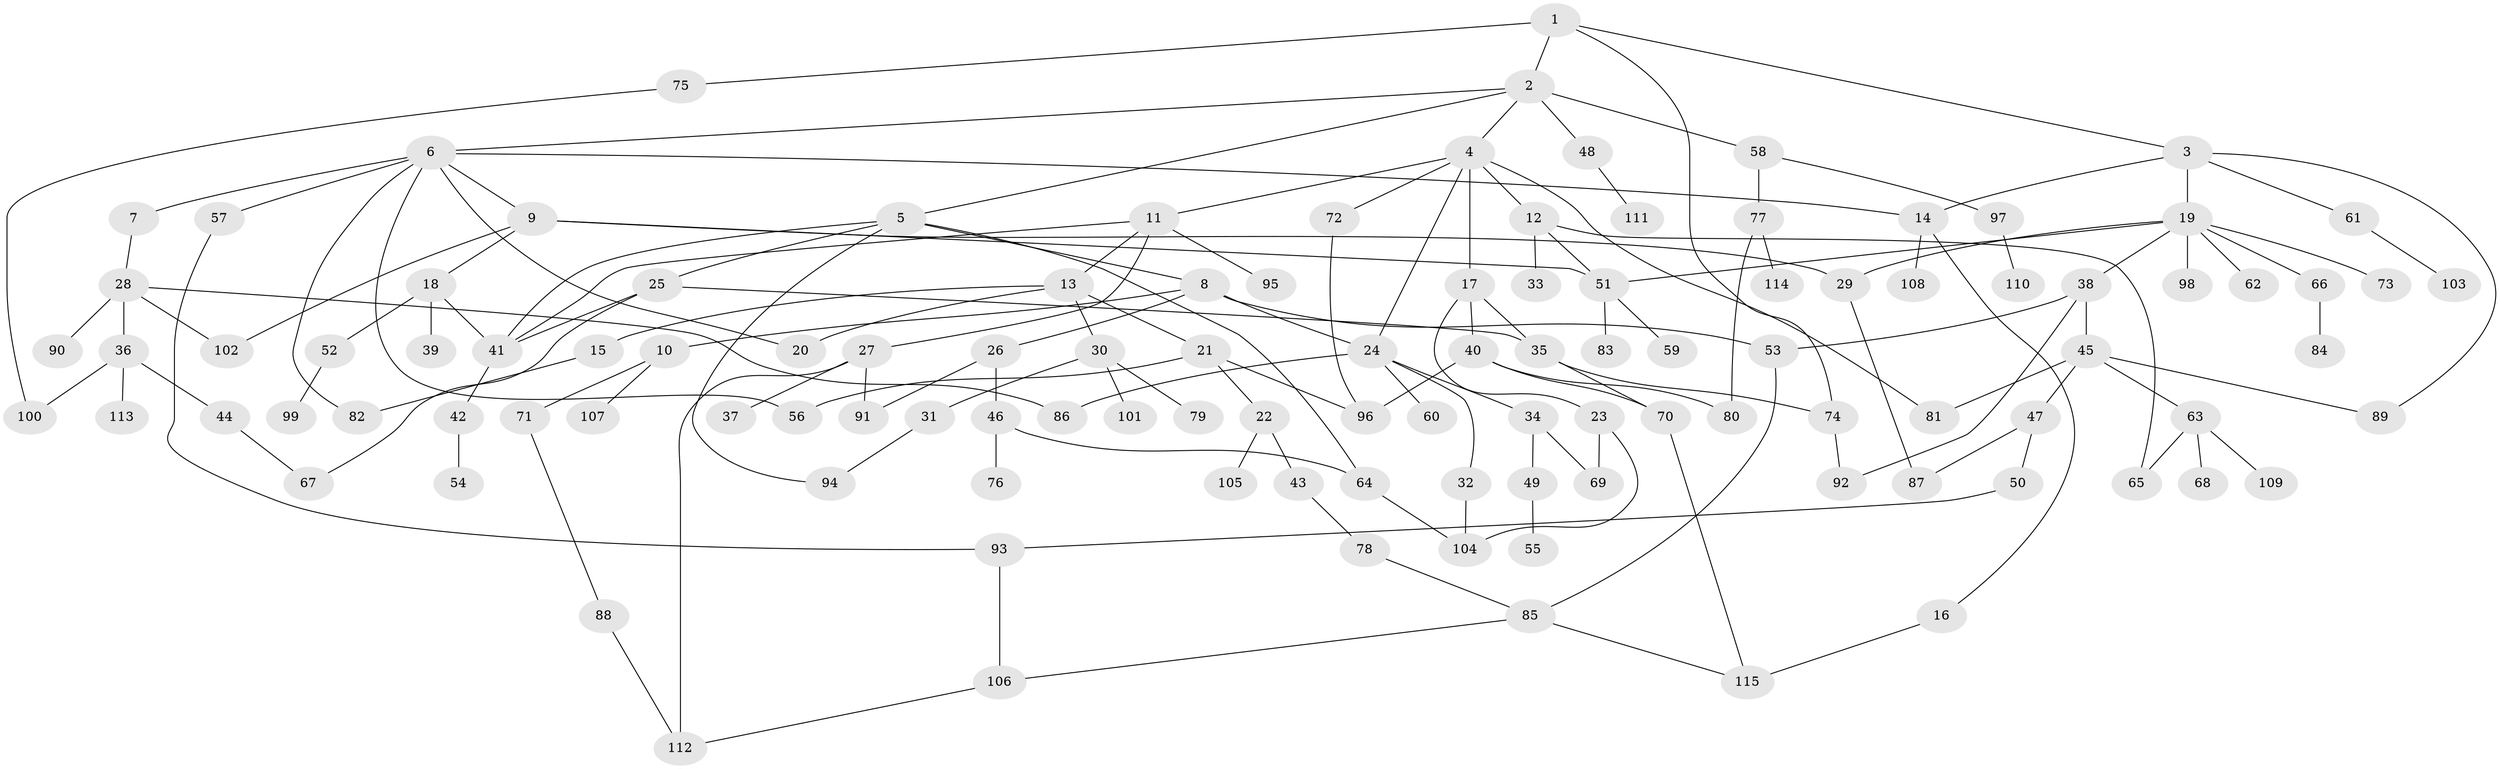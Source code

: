// coarse degree distribution, {16: 0.017543859649122806, 12: 0.017543859649122806, 6: 0.10526315789473684, 2: 0.2982456140350877, 7: 0.05263157894736842, 5: 0.05263157894736842, 4: 0.07017543859649122, 3: 0.14035087719298245, 1: 0.24561403508771928}
// Generated by graph-tools (version 1.1) at 2025/17/03/04/25 18:17:06]
// undirected, 115 vertices, 154 edges
graph export_dot {
graph [start="1"]
  node [color=gray90,style=filled];
  1;
  2;
  3;
  4;
  5;
  6;
  7;
  8;
  9;
  10;
  11;
  12;
  13;
  14;
  15;
  16;
  17;
  18;
  19;
  20;
  21;
  22;
  23;
  24;
  25;
  26;
  27;
  28;
  29;
  30;
  31;
  32;
  33;
  34;
  35;
  36;
  37;
  38;
  39;
  40;
  41;
  42;
  43;
  44;
  45;
  46;
  47;
  48;
  49;
  50;
  51;
  52;
  53;
  54;
  55;
  56;
  57;
  58;
  59;
  60;
  61;
  62;
  63;
  64;
  65;
  66;
  67;
  68;
  69;
  70;
  71;
  72;
  73;
  74;
  75;
  76;
  77;
  78;
  79;
  80;
  81;
  82;
  83;
  84;
  85;
  86;
  87;
  88;
  89;
  90;
  91;
  92;
  93;
  94;
  95;
  96;
  97;
  98;
  99;
  100;
  101;
  102;
  103;
  104;
  105;
  106;
  107;
  108;
  109;
  110;
  111;
  112;
  113;
  114;
  115;
  1 -- 2;
  1 -- 3;
  1 -- 74;
  1 -- 75;
  2 -- 4;
  2 -- 5;
  2 -- 6;
  2 -- 48;
  2 -- 58;
  3 -- 19;
  3 -- 61;
  3 -- 89;
  3 -- 14;
  4 -- 11;
  4 -- 12;
  4 -- 17;
  4 -- 72;
  4 -- 81;
  4 -- 24;
  5 -- 8;
  5 -- 25;
  5 -- 64;
  5 -- 94;
  5 -- 41;
  6 -- 7;
  6 -- 9;
  6 -- 14;
  6 -- 56;
  6 -- 57;
  6 -- 82;
  6 -- 20;
  7 -- 28;
  8 -- 10;
  8 -- 24;
  8 -- 26;
  8 -- 53;
  9 -- 18;
  9 -- 51;
  9 -- 102;
  9 -- 29;
  10 -- 71;
  10 -- 107;
  11 -- 13;
  11 -- 27;
  11 -- 95;
  11 -- 41;
  12 -- 33;
  12 -- 65;
  12 -- 51;
  13 -- 15;
  13 -- 20;
  13 -- 21;
  13 -- 30;
  14 -- 16;
  14 -- 108;
  15 -- 82;
  16 -- 115;
  17 -- 23;
  17 -- 35;
  17 -- 40;
  18 -- 39;
  18 -- 41;
  18 -- 52;
  19 -- 29;
  19 -- 38;
  19 -- 62;
  19 -- 66;
  19 -- 73;
  19 -- 98;
  19 -- 51;
  21 -- 22;
  21 -- 96;
  21 -- 56;
  22 -- 43;
  22 -- 105;
  23 -- 104;
  23 -- 69;
  24 -- 32;
  24 -- 34;
  24 -- 60;
  24 -- 86;
  25 -- 67;
  25 -- 41;
  25 -- 35;
  26 -- 46;
  26 -- 91;
  27 -- 37;
  27 -- 112;
  27 -- 91;
  28 -- 36;
  28 -- 86;
  28 -- 90;
  28 -- 102;
  29 -- 87;
  30 -- 31;
  30 -- 79;
  30 -- 101;
  31 -- 94;
  32 -- 104;
  34 -- 49;
  34 -- 69;
  35 -- 74;
  35 -- 70;
  36 -- 44;
  36 -- 113;
  36 -- 100;
  38 -- 45;
  38 -- 53;
  38 -- 92;
  40 -- 70;
  40 -- 80;
  40 -- 96;
  41 -- 42;
  42 -- 54;
  43 -- 78;
  44 -- 67;
  45 -- 47;
  45 -- 63;
  45 -- 89;
  45 -- 81;
  46 -- 76;
  46 -- 64;
  47 -- 50;
  47 -- 87;
  48 -- 111;
  49 -- 55;
  50 -- 93;
  51 -- 59;
  51 -- 83;
  52 -- 99;
  53 -- 85;
  57 -- 93;
  58 -- 77;
  58 -- 97;
  61 -- 103;
  63 -- 68;
  63 -- 109;
  63 -- 65;
  64 -- 104;
  66 -- 84;
  70 -- 115;
  71 -- 88;
  72 -- 96;
  74 -- 92;
  75 -- 100;
  77 -- 114;
  77 -- 80;
  78 -- 85;
  85 -- 106;
  85 -- 115;
  88 -- 112;
  93 -- 106;
  97 -- 110;
  106 -- 112;
}
